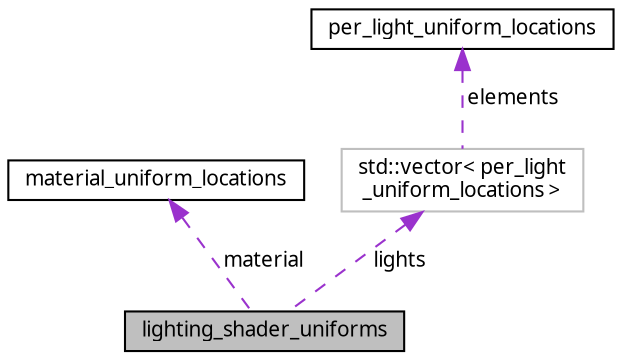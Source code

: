 digraph "lighting_shader_uniforms"
{
 // LATEX_PDF_SIZE
  bgcolor="transparent";
  edge [fontname="FreeSans.ttf",fontsize="10",labelfontname="FreeSans.ttf",labelfontsize="10"];
  node [fontname="FreeSans.ttf",fontsize="10",shape=record];
  Node1 [label="lighting_shader_uniforms",height=0.2,width=0.4,color="black", fillcolor="grey75", style="filled", fontcolor="black",tooltip=" "];
  Node2 -> Node1 [dir="back",color="darkorchid3",fontsize="10",style="dashed",label=" material" ,fontname="FreeSans.ttf"];
  Node2 [label="material_uniform_locations",height=0.2,width=0.4,color="black",URL="$structmaterial__uniform__locations.html",tooltip=" "];
  Node3 -> Node1 [dir="back",color="darkorchid3",fontsize="10",style="dashed",label=" lights" ,fontname="FreeSans.ttf"];
  Node3 [label="std::vector\< per_light\l_uniform_locations \>",height=0.2,width=0.4,color="grey75",tooltip=" "];
  Node4 -> Node3 [dir="back",color="darkorchid3",fontsize="10",style="dashed",label=" elements" ,fontname="FreeSans.ttf"];
  Node4 [label="per_light_uniform_locations",height=0.2,width=0.4,color="black",URL="$structper__light__uniform__locations.html",tooltip=" "];
}

